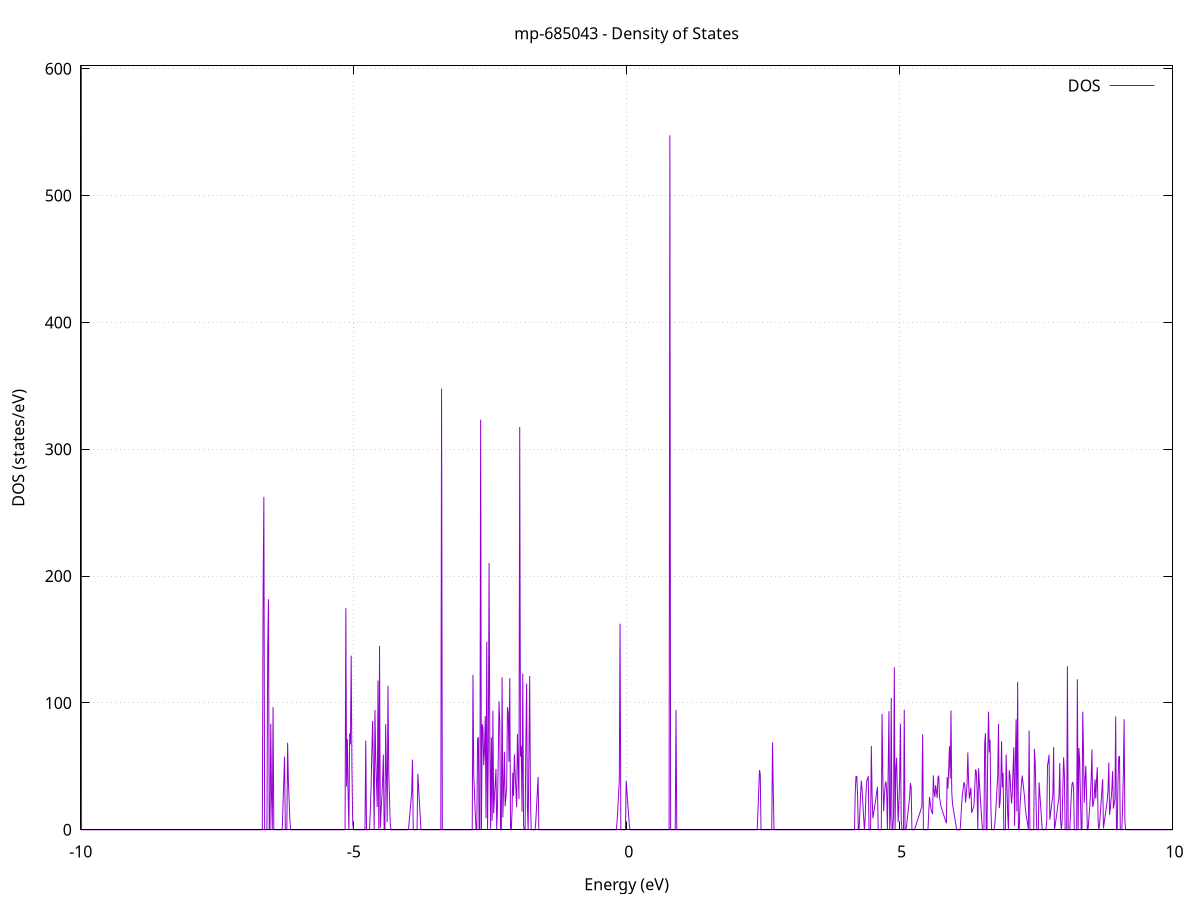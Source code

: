 set title 'mp-685043 - Density of States'
set xlabel 'Energy (eV)'
set ylabel 'DOS (states/eV)'
set grid
set xrange [-10:10]
set yrange [0:602.252]
set xzeroaxis lt -1
set terminal png size 800,600
set output 'mp-685043_dos_gnuplot.png'
plot '-' using 1:2 with lines title 'DOS'
-17.662400 0.000000
-17.648400 0.000000
-17.634400 0.000000
-17.620300 0.000000
-17.606300 0.000000
-17.592300 0.000000
-17.578200 0.000000
-17.564200 0.000000
-17.550200 0.000000
-17.536100 0.000000
-17.522100 0.000000
-17.508100 0.000000
-17.494000 0.000000
-17.480000 0.000000
-17.466000 0.000000
-17.451900 0.000000
-17.437900 0.000000
-17.423900 0.000000
-17.409800 0.000000
-17.395800 0.000000
-17.381800 0.000000
-17.367700 0.000000
-17.353700 0.000000
-17.339700 0.000000
-17.325600 0.000000
-17.311600 0.000000
-17.297600 0.000000
-17.283500 0.000000
-17.269500 0.000000
-17.255500 0.000000
-17.241400 0.000000
-17.227400 0.000000
-17.213400 0.000000
-17.199300 0.000000
-17.185300 0.000000
-17.171300 0.000000
-17.157200 0.000000
-17.143200 0.000000
-17.129200 0.000000
-17.115100 0.000000
-17.101100 0.000000
-17.087100 0.000000
-17.073000 0.000000
-17.059000 0.000000
-17.045000 0.000000
-17.030900 0.000000
-17.016900 0.000000
-17.002900 0.000000
-16.988800 0.000000
-16.974800 0.000000
-16.960800 0.000000
-16.946700 0.000000
-16.932700 0.000000
-16.918700 0.000000
-16.904600 0.000000
-16.890600 0.000000
-16.876600 0.000000
-16.862500 0.000000
-16.848500 0.000000
-16.834500 0.000000
-16.820400 0.000000
-16.806400 0.000000
-16.792400 0.000000
-16.778300 0.000000
-16.764300 0.000000
-16.750300 0.000000
-16.736200 0.000000
-16.722200 0.000000
-16.708200 0.000000
-16.694100 0.000000
-16.680100 0.000000
-16.666100 0.000000
-16.652000 0.000000
-16.638000 0.000000
-16.624000 0.000000
-16.609900 0.000000
-16.595900 0.000000
-16.581900 0.000000
-16.567800 0.000000
-16.553800 0.000000
-16.539800 0.000000
-16.525700 0.000000
-16.511700 0.000000
-16.497700 0.000000
-16.483600 0.000000
-16.469600 0.000000
-16.455600 0.000000
-16.441500 0.000000
-16.427500 0.000000
-16.413500 0.000000
-16.399400 0.000000
-16.385400 89.195500
-16.371400 0.000000
-16.357300 140.944600
-16.343300 0.000000
-16.329300 0.000000
-16.315200 0.000000
-16.301200 0.000000
-16.287200 0.000000
-16.273100 0.000000
-16.259100 0.000000
-16.245100 0.000000
-16.231000 0.000000
-16.217000 0.000000
-16.203000 0.000000
-16.188900 0.000000
-16.174900 0.000000
-16.160900 0.000000
-16.146800 0.000000
-16.132800 0.000000
-16.118800 0.000000
-16.104700 0.000000
-16.090700 0.000000
-16.076700 0.000000
-16.062600 0.000000
-16.048600 0.000000
-16.034600 0.000000
-16.020500 0.000000
-16.006500 0.000000
-15.992500 0.000000
-15.978400 0.000000
-15.964400 0.000000
-15.950400 0.000000
-15.936300 0.000000
-15.922300 0.000000
-15.908300 0.000000
-15.894200 0.000000
-15.880200 0.000000
-15.866200 0.000000
-15.852100 0.000000
-15.838100 0.000000
-15.824100 0.000000
-15.810000 0.000000
-15.796000 0.000000
-15.782000 0.000000
-15.767900 304.097700
-15.753900 122.849200
-15.739900 0.000000
-15.725800 41.568400
-15.711800 0.000000
-15.697800 0.000000
-15.683700 0.000000
-15.669700 0.000000
-15.655700 0.000000
-15.641600 0.000000
-15.627600 0.000000
-15.613600 0.000000
-15.599500 0.000000
-15.585500 0.000000
-15.571500 0.000000
-15.557400 56.469600
-15.543400 0.000000
-15.529400 138.258600
-15.515300 0.000000
-15.501300 0.000000
-15.487200 0.000000
-15.473200 0.000000
-15.459200 0.000000
-15.445100 0.000000
-15.431100 0.000000
-15.417100 0.000000
-15.403000 0.000000
-15.389000 0.000000
-15.375000 0.000000
-15.360900 3858.712800
-15.346900 40.014000
-15.332900 0.000000
-15.318800 0.000000
-15.304800 0.000000
-15.290800 0.000000
-15.276700 292.491300
-15.262700 425.018900
-15.248700 253.061500
-15.234600 0.000000
-15.220600 0.000000
-15.206600 0.000000
-15.192500 0.000000
-15.178500 0.000000
-15.164500 0.000000
-15.150400 0.000000
-15.136400 0.000000
-15.122400 0.000000
-15.108300 0.000000
-15.094300 0.000000
-15.080300 0.000000
-15.066200 0.000000
-15.052200 0.000000
-15.038200 0.000000
-15.024100 0.000000
-15.010100 0.000000
-14.996100 0.000000
-14.982000 0.000000
-14.968000 0.000000
-14.954000 0.000000
-14.939900 0.000000
-14.925900 0.000000
-14.911900 0.000000
-14.897800 0.000000
-14.883800 0.000000
-14.869800 0.000000
-14.855700 0.000000
-14.841700 0.000000
-14.827700 0.000000
-14.813600 0.000000
-14.799600 0.000000
-14.785600 0.000000
-14.771500 0.000000
-14.757500 0.000000
-14.743500 0.000000
-14.729400 0.000000
-14.715400 0.000000
-14.701400 0.000000
-14.687300 110.612700
-14.673300 0.000000
-14.659300 0.000000
-14.645200 0.000000
-14.631200 0.000000
-14.617200 0.000000
-14.603100 0.000000
-14.589100 0.000000
-14.575100 0.000000
-14.561000 0.000000
-14.547000 0.000000
-14.533000 0.000000
-14.518900 0.000000
-14.504900 0.000000
-14.490900 0.000000
-14.476800 0.000000
-14.462800 0.000000
-14.448800 0.000000
-14.434700 0.000000
-14.420700 0.000000
-14.406700 0.000000
-14.392600 0.000000
-14.378600 0.000000
-14.364600 0.000000
-14.350500 0.000000
-14.336500 0.000000
-14.322500 0.000000
-14.308400 0.000000
-14.294400 0.000000
-14.280400 0.000000
-14.266300 0.000000
-14.252300 0.000000
-14.238300 0.000000
-14.224200 0.000000
-14.210200 0.000000
-14.196200 0.000000
-14.182100 0.000000
-14.168100 0.000000
-14.154100 0.000000
-14.140000 0.000000
-14.126000 0.000000
-14.112000 0.000000
-14.097900 0.000000
-14.083900 0.000000
-14.069900 0.000000
-14.055800 0.000000
-14.041800 0.000000
-14.027800 0.000000
-14.013700 0.000000
-13.999700 0.000000
-13.985700 0.000000
-13.971600 0.000000
-13.957600 0.000000
-13.943600 0.000000
-13.929500 0.000000
-13.915500 0.000000
-13.901500 0.000000
-13.887400 0.000000
-13.873400 0.000000
-13.859400 0.000000
-13.845300 0.000000
-13.831300 0.000000
-13.817300 0.000000
-13.803200 0.000000
-13.789200 0.000000
-13.775200 0.000000
-13.761100 0.000000
-13.747100 0.000000
-13.733100 0.000000
-13.719000 0.000000
-13.705000 0.000000
-13.691000 0.000000
-13.676900 0.000000
-13.662900 0.000000
-13.648900 0.000000
-13.634800 0.000000
-13.620800 0.000000
-13.606800 0.000000
-13.592700 0.000000
-13.578700 0.000000
-13.564700 0.000000
-13.550600 0.000000
-13.536600 0.000000
-13.522600 0.000000
-13.508500 0.000000
-13.494500 0.000000
-13.480500 0.000000
-13.466400 0.000000
-13.452400 0.000000
-13.438400 0.000000
-13.424300 0.000000
-13.410300 0.000000
-13.396300 0.000000
-13.382200 0.000000
-13.368200 0.000000
-13.354200 0.000000
-13.340100 0.000000
-13.326100 0.000000
-13.312100 0.000000
-13.298000 0.000000
-13.284000 0.000000
-13.269900 0.000000
-13.255900 0.000000
-13.241900 0.000000
-13.227800 0.000000
-13.213800 0.000000
-13.199800 0.000000
-13.185700 0.000000
-13.171700 0.000000
-13.157700 0.000000
-13.143600 0.000000
-13.129600 0.000000
-13.115600 0.000000
-13.101500 0.000000
-13.087500 0.000000
-13.073500 0.000000
-13.059400 0.000000
-13.045400 0.000000
-13.031400 0.000000
-13.017300 0.000000
-13.003300 0.000000
-12.989300 0.000000
-12.975200 0.000000
-12.961200 0.000000
-12.947200 0.000000
-12.933100 0.000000
-12.919100 0.000000
-12.905100 0.000000
-12.891000 0.000000
-12.877000 0.000000
-12.863000 0.000000
-12.848900 0.000000
-12.834900 0.000000
-12.820900 0.000000
-12.806800 0.000000
-12.792800 0.000000
-12.778800 0.000000
-12.764700 0.000000
-12.750700 0.000000
-12.736700 0.000000
-12.722600 0.000000
-12.708600 0.000000
-12.694600 0.000000
-12.680500 0.000000
-12.666500 0.000000
-12.652500 0.000000
-12.638400 0.000000
-12.624400 0.000000
-12.610400 0.000000
-12.596300 0.000000
-12.582300 0.000000
-12.568300 0.000000
-12.554200 0.000000
-12.540200 0.000000
-12.526200 0.000000
-12.512100 0.000000
-12.498100 0.000000
-12.484100 0.000000
-12.470000 0.000000
-12.456000 0.000000
-12.442000 0.000000
-12.427900 0.000000
-12.413900 0.000000
-12.399900 0.000000
-12.385800 0.000000
-12.371800 0.000000
-12.357800 0.000000
-12.343700 0.000000
-12.329700 0.000000
-12.315700 0.000000
-12.301600 0.000000
-12.287600 0.000000
-12.273600 0.000000
-12.259500 0.000000
-12.245500 0.000000
-12.231500 0.000000
-12.217400 0.000000
-12.203400 0.000000
-12.189400 0.000000
-12.175300 0.000000
-12.161300 0.000000
-12.147300 0.000000
-12.133200 0.000000
-12.119200 0.000000
-12.105200 0.000000
-12.091100 0.000000
-12.077100 0.000000
-12.063100 0.000000
-12.049000 0.000000
-12.035000 0.000000
-12.021000 0.000000
-12.006900 0.000000
-11.992900 0.000000
-11.978900 0.000000
-11.964800 0.000000
-11.950800 0.000000
-11.936800 0.000000
-11.922700 0.000000
-11.908700 0.000000
-11.894700 0.000000
-11.880600 0.000000
-11.866600 0.000000
-11.852600 0.000000
-11.838500 0.000000
-11.824500 0.000000
-11.810500 0.000000
-11.796400 0.000000
-11.782400 0.000000
-11.768400 0.000000
-11.754300 0.000000
-11.740300 0.000000
-11.726300 0.000000
-11.712200 0.000000
-11.698200 0.000000
-11.684200 0.000000
-11.670100 0.000000
-11.656100 0.000000
-11.642100 0.000000
-11.628000 0.000000
-11.614000 0.000000
-11.600000 0.000000
-11.585900 0.000000
-11.571900 0.000000
-11.557900 0.000000
-11.543800 0.000000
-11.529800 0.000000
-11.515800 0.000000
-11.501700 0.000000
-11.487700 0.000000
-11.473700 0.000000
-11.459600 0.000000
-11.445600 0.000000
-11.431600 0.000000
-11.417500 0.000000
-11.403500 0.000000
-11.389500 0.000000
-11.375400 0.000000
-11.361400 0.000000
-11.347400 0.000000
-11.333300 0.000000
-11.319300 0.000000
-11.305300 0.000000
-11.291200 0.000000
-11.277200 0.000000
-11.263200 0.000000
-11.249100 0.000000
-11.235100 0.000000
-11.221100 0.000000
-11.207000 0.000000
-11.193000 0.000000
-11.179000 0.000000
-11.164900 0.000000
-11.150900 0.000000
-11.136900 0.000000
-11.122800 0.000000
-11.108800 0.000000
-11.094700 0.000000
-11.080700 0.000000
-11.066700 0.000000
-11.052600 0.000000
-11.038600 0.000000
-11.024600 0.000000
-11.010500 0.000000
-10.996500 0.000000
-10.982500 0.000000
-10.968400 0.000000
-10.954400 0.000000
-10.940400 0.000000
-10.926300 0.000000
-10.912300 0.000000
-10.898300 0.000000
-10.884200 0.000000
-10.870200 0.000000
-10.856200 0.000000
-10.842100 0.000000
-10.828100 0.000000
-10.814100 0.000000
-10.800000 0.000000
-10.786000 0.000000
-10.772000 0.000000
-10.757900 0.000000
-10.743900 0.000000
-10.729900 0.000000
-10.715800 0.000000
-10.701800 0.000000
-10.687800 0.000000
-10.673700 0.000000
-10.659700 0.000000
-10.645700 0.000000
-10.631600 0.000000
-10.617600 0.000000
-10.603600 0.000000
-10.589500 0.000000
-10.575500 0.000000
-10.561500 0.000000
-10.547400 0.000000
-10.533400 0.000000
-10.519400 0.000000
-10.505300 0.000000
-10.491300 0.000000
-10.477300 0.000000
-10.463200 0.000000
-10.449200 0.000000
-10.435200 0.000000
-10.421100 0.000000
-10.407100 0.000000
-10.393100 0.000000
-10.379000 0.000000
-10.365000 0.000000
-10.351000 0.000000
-10.336900 0.000000
-10.322900 0.000000
-10.308900 0.000000
-10.294800 0.000000
-10.280800 0.000000
-10.266800 0.000000
-10.252700 0.000000
-10.238700 0.000000
-10.224700 0.000000
-10.210600 0.000000
-10.196600 0.000000
-10.182600 0.000000
-10.168500 0.000000
-10.154500 0.000000
-10.140500 0.000000
-10.126400 0.000000
-10.112400 0.000000
-10.098400 0.000000
-10.084300 0.000000
-10.070300 0.000000
-10.056300 0.000000
-10.042200 0.000000
-10.028200 0.000000
-10.014200 0.000000
-10.000100 3830.138400
-9.986100 0.000000
-9.972100 0.000000
-9.958000 0.000000
-9.944000 0.000000
-9.930000 0.000000
-9.915900 0.000000
-9.901900 0.000000
-9.887900 0.000000
-9.873800 0.000000
-9.859800 0.000000
-9.845800 0.000000
-9.831700 0.000000
-9.817700 0.000000
-9.803700 0.000000
-9.789600 0.000000
-9.775600 0.000000
-9.761600 0.000000
-9.747500 0.000000
-9.733500 0.000000
-9.719500 0.000000
-9.705400 0.000000
-9.691400 0.000000
-9.677400 0.000000
-9.663300 0.000000
-9.649300 0.000000
-9.635300 0.000000
-9.621200 0.000000
-9.607200 0.000000
-9.593200 0.000000
-9.579100 0.000000
-9.565100 0.000000
-9.551100 0.000000
-9.537000 0.000000
-9.523000 0.000000
-9.509000 0.000000
-9.494900 0.000000
-9.480900 0.000000
-9.466900 0.000000
-9.452800 0.000000
-9.438800 0.000000
-9.424800 0.000000
-9.410700 0.000000
-9.396700 0.000000
-9.382700 0.000000
-9.368600 0.000000
-9.354600 0.000000
-9.340600 0.000000
-9.326500 0.000000
-9.312500 0.000000
-9.298500 0.000000
-9.284400 0.000000
-9.270400 0.000000
-9.256400 0.000000
-9.242300 0.000000
-9.228300 0.000000
-9.214300 0.000000
-9.200200 0.000000
-9.186200 0.000000
-9.172200 0.000000
-9.158100 0.000000
-9.144100 0.000000
-9.130100 0.000000
-9.116000 0.000000
-9.102000 0.000000
-9.088000 0.000000
-9.073900 0.000000
-9.059900 0.000000
-9.045900 0.000000
-9.031800 0.000000
-9.017800 0.000000
-9.003800 0.000000
-8.989700 0.000000
-8.975700 0.000000
-8.961700 0.000000
-8.947600 0.000000
-8.933600 0.000000
-8.919600 0.000000
-8.905500 0.000000
-8.891500 0.000000
-8.877400 0.000000
-8.863400 0.000000
-8.849400 0.000000
-8.835300 0.000000
-8.821300 0.000000
-8.807300 0.000000
-8.793200 0.000000
-8.779200 0.000000
-8.765200 0.000000
-8.751100 0.000000
-8.737100 0.000000
-8.723100 0.000000
-8.709000 0.000000
-8.695000 0.000000
-8.681000 0.000000
-8.666900 0.000000
-8.652900 0.000000
-8.638900 0.000000
-8.624800 0.000000
-8.610800 0.000000
-8.596800 0.000000
-8.582700 0.000000
-8.568700 0.000000
-8.554700 0.000000
-8.540600 0.000000
-8.526600 0.000000
-8.512600 0.000000
-8.498500 0.000000
-8.484500 0.000000
-8.470500 0.000000
-8.456400 0.000000
-8.442400 0.000000
-8.428400 0.000000
-8.414300 0.000000
-8.400300 0.000000
-8.386300 0.000000
-8.372200 0.000000
-8.358200 0.000000
-8.344200 0.000000
-8.330100 0.000000
-8.316100 0.000000
-8.302100 0.000000
-8.288000 0.000000
-8.274000 0.000000
-8.260000 0.000000
-8.245900 0.000000
-8.231900 0.000000
-8.217900 0.000000
-8.203800 0.000000
-8.189800 0.000000
-8.175800 0.000000
-8.161700 0.000000
-8.147700 0.000000
-8.133700 0.000000
-8.119600 0.000000
-8.105600 0.000000
-8.091600 0.000000
-8.077500 0.000000
-8.063500 0.000000
-8.049500 0.000000
-8.035400 0.000000
-8.021400 0.000000
-8.007400 0.000000
-7.993300 0.000000
-7.979300 0.000000
-7.965300 0.000000
-7.951200 0.000000
-7.937200 0.000000
-7.923200 0.000000
-7.909100 0.000000
-7.895100 0.000000
-7.881100 0.000000
-7.867000 0.000000
-7.853000 0.000000
-7.839000 0.000000
-7.824900 0.000000
-7.810900 0.000000
-7.796900 0.000000
-7.782800 0.000000
-7.768800 0.000000
-7.754800 0.000000
-7.740700 0.000000
-7.726700 0.000000
-7.712700 0.000000
-7.698600 0.000000
-7.684600 0.000000
-7.670600 0.000000
-7.656500 0.000000
-7.642500 0.000000
-7.628500 0.000000
-7.614400 0.000000
-7.600400 0.000000
-7.586400 0.000000
-7.572300 0.000000
-7.558300 0.000000
-7.544300 0.000000
-7.530200 0.000000
-7.516200 0.000000
-7.502200 0.000000
-7.488100 0.000000
-7.474100 0.000000
-7.460100 0.000000
-7.446000 0.000000
-7.432000 0.000000
-7.418000 0.000000
-7.403900 0.000000
-7.389900 0.000000
-7.375900 0.000000
-7.361800 0.000000
-7.347800 0.000000
-7.333800 0.000000
-7.319700 0.000000
-7.305700 0.000000
-7.291700 0.000000
-7.277600 0.000000
-7.263600 0.000000
-7.249600 0.000000
-7.235500 0.000000
-7.221500 0.000000
-7.207500 0.000000
-7.193400 0.000000
-7.179400 0.000000
-7.165400 0.000000
-7.151300 0.000000
-7.137300 0.000000
-7.123300 0.000000
-7.109200 0.000000
-7.095200 0.000000
-7.081200 0.000000
-7.067100 0.000000
-7.053100 0.000000
-7.039100 0.000000
-7.025000 0.000000
-7.011000 0.000000
-6.997000 0.000000
-6.982900 0.000000
-6.968900 0.000000
-6.954900 0.000000
-6.940800 0.000000
-6.926800 0.000000
-6.912800 0.000000
-6.898700 0.000000
-6.884700 0.000000
-6.870700 0.000000
-6.856600 0.000000
-6.842600 0.000000
-6.828600 0.000000
-6.814500 0.000000
-6.800500 0.000000
-6.786500 0.000000
-6.772400 0.000000
-6.758400 0.000000
-6.744400 0.000000
-6.730300 0.000000
-6.716300 0.000000
-6.702300 0.000000
-6.688200 0.000000
-6.674200 0.000000
-6.660100 187.860200
-6.646100 262.425900
-6.632100 0.000000
-6.618000 0.000000
-6.604000 0.000000
-6.590000 0.000000
-6.575900 142.431800
-6.561900 181.710700
-6.547900 0.000000
-6.533800 0.000000
-6.519800 83.610300
-6.505800 26.452500
-6.491700 0.000000
-6.477700 96.756400
-6.463700 0.000000
-6.449600 0.000000
-6.435600 0.000000
-6.421600 0.000000
-6.407500 0.000000
-6.393500 0.000000
-6.379500 0.000000
-6.365400 0.000000
-6.351400 0.000000
-6.337400 0.000000
-6.323300 0.000000
-6.309300 0.954200
-6.295300 19.841400
-6.281200 38.728600
-6.267200 57.615800
-6.253200 0.000000
-6.239100 0.000000
-6.225100 0.000000
-6.211100 68.644800
-6.197000 38.019100
-6.183000 22.769000
-6.169000 7.519000
-6.154900 0.000000
-6.140900 0.000000
-6.126900 0.000000
-6.112800 0.000000
-6.098800 0.000000
-6.084800 0.000000
-6.070700 0.000000
-6.056700 0.000000
-6.042700 0.000000
-6.028600 0.000000
-6.014600 0.000000
-6.000600 0.000000
-5.986500 0.000000
-5.972500 0.000000
-5.958500 0.000000
-5.944400 0.000000
-5.930400 0.000000
-5.916400 0.000000
-5.902300 0.000000
-5.888300 0.000000
-5.874300 0.000000
-5.860200 0.000000
-5.846200 0.000000
-5.832200 0.000000
-5.818100 0.000000
-5.804100 0.000000
-5.790100 0.000000
-5.776000 0.000000
-5.762000 0.000000
-5.748000 0.000000
-5.733900 0.000000
-5.719900 0.000000
-5.705900 0.000000
-5.691800 0.000000
-5.677800 0.000000
-5.663800 0.000000
-5.649700 0.000000
-5.635700 0.000000
-5.621700 0.000000
-5.607600 0.000000
-5.593600 0.000000
-5.579600 0.000000
-5.565500 0.000000
-5.551500 0.000000
-5.537500 0.000000
-5.523400 0.000000
-5.509400 0.000000
-5.495400 0.000000
-5.481300 0.000000
-5.467300 0.000000
-5.453300 0.000000
-5.439200 0.000000
-5.425200 0.000000
-5.411200 0.000000
-5.397100 0.000000
-5.383100 0.000000
-5.369100 0.000000
-5.355000 0.000000
-5.341000 0.000000
-5.327000 0.000000
-5.312900 0.000000
-5.298900 0.000000
-5.284900 0.000000
-5.270800 0.000000
-5.256800 0.000000
-5.242800 0.000000
-5.228700 0.000000
-5.214700 0.000000
-5.200700 0.000000
-5.186600 0.000000
-5.172600 0.000000
-5.158600 0.000000
-5.144500 174.737100
-5.130500 33.987700
-5.116500 71.470100
-5.102400 28.651700
-5.088400 0.000000
-5.074400 75.967600
-5.060300 67.300600
-5.046300 137.287700
-5.032300 47.730500
-5.018200 4.930100
-5.004200 0.000000
-4.990200 0.000000
-4.976100 0.000000
-4.962100 0.000000
-4.948100 0.000000
-4.934000 0.000000
-4.920000 0.000000
-4.906000 0.000000
-4.891900 0.000000
-4.877900 0.000000
-4.863900 0.000000
-4.849800 0.000000
-4.835800 0.000000
-4.821800 0.000000
-4.807700 0.000000
-4.793700 0.000000
-4.779700 70.276800
-4.765600 0.000000
-4.751600 0.000000
-4.737600 0.000000
-4.723500 0.000000
-4.709500 0.363600
-4.695500 15.047800
-4.681400 34.034800
-4.667400 62.411500
-4.653400 85.834400
-4.639300 45.380000
-4.625300 0.000000
-4.611300 94.421000
-4.597200 56.918200
-4.583200 37.386800
-4.569200 17.855500
-4.555100 117.677800
-4.541100 0.000000
-4.527100 144.872700
-4.513000 1.489500
-4.499000 13.782500
-4.484900 26.075500
-4.470900 38.368500
-4.456900 59.312300
-4.442800 0.000000
-4.428800 0.000000
-4.414800 83.258400
-4.400700 44.676300
-4.386700 6.094100
-4.372700 113.524300
-4.358600 46.091600
-4.344600 25.156700
-4.330600 4.221800
-4.316500 0.000000
-4.302500 0.000000
-4.288500 0.000000
-4.274400 0.000000
-4.260400 0.000000
-4.246400 0.000000
-4.232300 0.000000
-4.218300 0.000000
-4.204300 0.000000
-4.190200 0.000000
-4.176200 0.000000
-4.162200 0.000000
-4.148100 0.000000
-4.134100 0.000000
-4.120100 0.000000
-4.106000 0.000000
-4.092000 0.000000
-4.078000 0.000000
-4.063900 0.000000
-4.049900 0.000000
-4.035900 0.000000
-4.021800 0.000000
-4.007800 0.000000
-3.993800 1.522600
-3.979700 8.603300
-3.965700 15.683900
-3.951700 22.764600
-3.937600 29.845300
-3.923600 55.291100
-3.909600 0.000000
-3.895500 0.000000
-3.881500 0.000000
-3.867500 0.000000
-3.853400 0.000000
-3.839400 0.000000
-3.825400 44.182300
-3.811300 33.401600
-3.797300 22.624000
-3.783300 11.846400
-3.769200 1.068700
-3.755200 0.000000
-3.741200 0.000000
-3.727100 0.000000
-3.713100 0.000000
-3.699100 0.000000
-3.685000 0.000000
-3.671000 0.000000
-3.657000 0.000000
-3.642900 0.000000
-3.628900 0.000000
-3.614900 0.000000
-3.600800 0.000000
-3.586800 0.000000
-3.572800 0.000000
-3.558700 0.000000
-3.544700 0.000000
-3.530700 0.000000
-3.516600 0.000000
-3.502600 0.000000
-3.488600 0.000000
-3.474500 0.000000
-3.460500 0.000000
-3.446500 0.000000
-3.432400 0.000000
-3.418400 0.000000
-3.404400 0.000000
-3.390300 347.807300
-3.376300 0.000000
-3.362300 0.000000
-3.348200 0.000000
-3.334200 0.000000
-3.320200 0.000000
-3.306100 0.000000
-3.292100 0.000000
-3.278100 0.000000
-3.264000 0.000000
-3.250000 0.000000
-3.236000 0.000000
-3.221900 0.000000
-3.207900 0.000000
-3.193900 0.000000
-3.179800 0.000000
-3.165800 0.000000
-3.151800 0.000000
-3.137700 0.000000
-3.123700 0.000000
-3.109700 0.000000
-3.095600 0.000000
-3.081600 0.000000
-3.067600 0.000000
-3.053500 0.000000
-3.039500 0.000000
-3.025500 0.000000
-3.011400 0.000000
-2.997400 0.000000
-2.983400 0.000000
-2.969300 0.000000
-2.955300 0.000000
-2.941300 0.000000
-2.927200 0.000000
-2.913200 0.000000
-2.899200 0.000000
-2.885100 0.000000
-2.871100 0.000000
-2.857100 0.000000
-2.843000 0.000000
-2.829000 0.000000
-2.815000 122.119800
-2.800900 42.941700
-2.786900 27.591700
-2.772900 12.241800
-2.758800 0.000000
-2.744800 0.000000
-2.730800 71.288300
-2.716700 73.097200
-2.702700 0.000000
-2.688700 0.000000
-2.674600 323.251800
-2.660600 0.000000
-2.646600 83.200000
-2.632500 80.099200
-2.618500 50.867200
-2.604500 63.016400
-2.590400 89.520900
-2.576400 9.058400
-2.562400 148.185800
-2.548300 0.000000
-2.534300 61.386300
-2.520300 210.308000
-2.506200 67.026000
-2.492200 0.000000
-2.478200 72.880000
-2.464100 7.135200
-2.450100 93.919300
-2.436100 12.966100
-2.422000 24.630700
-2.408000 36.295200
-2.394000 47.959800
-2.379900 0.000000
-2.365900 19.172900
-2.351900 57.390400
-2.337800 101.272700
-2.323800 84.209000
-2.309800 0.000000
-2.295700 0.000000
-2.281700 120.231200
-2.267600 9.719300
-2.253600 33.379500
-2.239600 61.498200
-2.225500 18.486000
-2.211500 26.134200
-2.197500 33.782400
-2.183400 96.617800
-2.169400 92.392000
-2.155400 53.599400
-2.141300 119.397900
-2.127300 0.000000
-2.113300 0.000000
-2.099200 15.210100
-2.085200 45.061100
-2.071200 26.582500
-2.057100 59.488700
-2.043100 45.561900
-2.029100 31.635100
-2.015000 17.708300
-2.001000 75.707300
-1.987000 50.173200
-1.972900 24.137300
-1.958900 317.524700
-1.944900 57.741400
-1.930800 66.419200
-1.916800 14.215200
-1.902800 123.113000
-1.888700 3.532100
-1.874700 0.000000
-1.860700 0.000000
-1.846600 66.293500
-1.832600 115.199800
-1.818600 19.284100
-1.804500 0.000000
-1.790500 59.343500
-1.776500 121.262200
-1.762400 25.575600
-1.748400 0.000000
-1.734400 0.000000
-1.720300 0.000000
-1.706300 0.000000
-1.692300 0.000000
-1.678200 0.000000
-1.664200 6.691100
-1.650200 18.378400
-1.636100 30.065700
-1.622100 41.753100
-1.608100 0.000000
-1.594000 0.000000
-1.580000 0.000000
-1.566000 0.000000
-1.551900 0.000000
-1.537900 0.000000
-1.523900 0.000000
-1.509800 0.000000
-1.495800 0.000000
-1.481800 0.000000
-1.467700 0.000000
-1.453700 0.000000
-1.439700 0.000000
-1.425600 0.000000
-1.411600 0.000000
-1.397600 0.000000
-1.383500 0.000000
-1.369500 0.000000
-1.355500 0.000000
-1.341400 0.000000
-1.327400 0.000000
-1.313400 0.000000
-1.299300 0.000000
-1.285300 0.000000
-1.271300 0.000000
-1.257200 0.000000
-1.243200 0.000000
-1.229200 0.000000
-1.215100 0.000000
-1.201100 0.000000
-1.187100 0.000000
-1.173000 0.000000
-1.159000 0.000000
-1.145000 0.000000
-1.130900 0.000000
-1.116900 0.000000
-1.102900 0.000000
-1.088800 0.000000
-1.074800 0.000000
-1.060800 0.000000
-1.046700 0.000000
-1.032700 0.000000
-1.018700 0.000000
-1.004600 0.000000
-0.990600 0.000000
-0.976600 0.000000
-0.962500 0.000000
-0.948500 0.000000
-0.934500 0.000000
-0.920400 0.000000
-0.906400 0.000000
-0.892400 0.000000
-0.878300 0.000000
-0.864300 0.000000
-0.850300 0.000000
-0.836200 0.000000
-0.822200 0.000000
-0.808200 0.000000
-0.794100 0.000000
-0.780100 0.000000
-0.766100 0.000000
-0.752000 0.000000
-0.738000 0.000000
-0.724000 0.000000
-0.709900 0.000000
-0.695900 0.000000
-0.681900 0.000000
-0.667800 0.000000
-0.653800 0.000000
-0.639800 0.000000
-0.625700 0.000000
-0.611700 0.000000
-0.597700 0.000000
-0.583600 0.000000
-0.569600 0.000000
-0.555600 0.000000
-0.541500 0.000000
-0.527500 0.000000
-0.513500 0.000000
-0.499400 0.000000
-0.485400 0.000000
-0.471400 0.000000
-0.457300 0.000000
-0.443300 0.000000
-0.429300 0.000000
-0.415200 0.000000
-0.401200 0.000000
-0.387200 0.000000
-0.373100 0.000000
-0.359100 0.000000
-0.345100 0.000000
-0.331000 0.000000
-0.317000 0.000000
-0.303000 0.000000
-0.288900 0.000000
-0.274900 0.000000
-0.260900 0.000000
-0.246800 0.000000
-0.232800 0.000000
-0.218800 0.000000
-0.204700 0.000000
-0.190700 0.000000
-0.176700 5.178400
-0.162600 16.326600
-0.148600 27.474700
-0.134600 38.622900
-0.120500 162.451100
-0.106500 0.000000
-0.092400 0.000000
-0.078400 0.000000
-0.064400 0.000000
-0.050300 0.000000
-0.036300 0.000000
-0.022300 0.000000
-0.008200 38.493400
0.005800 29.909500
0.019800 21.325600
0.033900 12.741600
0.047900 4.157700
0.061900 0.000000
0.076000 0.000000
0.090000 0.000000
0.104000 0.000000
0.118100 0.000000
0.132100 0.000000
0.146100 0.000000
0.160200 0.000000
0.174200 0.000000
0.188200 0.000000
0.202300 0.000000
0.216300 0.000000
0.230300 0.000000
0.244400 0.000000
0.258400 0.000000
0.272400 0.000000
0.286500 0.000000
0.300500 0.000000
0.314500 0.000000
0.328600 0.000000
0.342600 0.000000
0.356600 0.000000
0.370700 0.000000
0.384700 0.000000
0.398700 0.000000
0.412800 0.000000
0.426800 0.000000
0.440800 0.000000
0.454900 0.000000
0.468900 0.000000
0.482900 0.000000
0.497000 0.000000
0.511000 0.000000
0.525000 0.000000
0.539100 0.000000
0.553100 0.000000
0.567100 0.000000
0.581200 0.000000
0.595200 0.000000
0.609200 0.000000
0.623300 0.000000
0.637300 0.000000
0.651300 0.000000
0.665400 0.000000
0.679400 0.000000
0.693400 0.000000
0.707500 0.000000
0.721500 0.000000
0.735500 0.000000
0.749600 0.000000
0.763600 0.000000
0.777600 0.000000
0.791700 547.501900
0.805700 0.000000
0.819700 0.000000
0.833800 0.000000
0.847800 0.000000
0.861800 0.000000
0.875900 0.000000
0.889900 0.000000
0.903900 94.509100
0.918000 0.000000
0.932000 0.000000
0.946000 0.000000
0.960100 0.000000
0.974100 0.000000
0.988100 0.000000
1.002200 0.000000
1.016200 0.000000
1.030200 0.000000
1.044300 0.000000
1.058300 0.000000
1.072300 0.000000
1.086400 0.000000
1.100400 0.000000
1.114400 0.000000
1.128500 0.000000
1.142500 0.000000
1.156500 0.000000
1.170600 0.000000
1.184600 0.000000
1.198600 0.000000
1.212700 0.000000
1.226700 0.000000
1.240700 0.000000
1.254800 0.000000
1.268800 0.000000
1.282800 0.000000
1.296900 0.000000
1.310900 0.000000
1.324900 0.000000
1.339000 0.000000
1.353000 0.000000
1.367000 0.000000
1.381100 0.000000
1.395100 0.000000
1.409100 0.000000
1.423200 0.000000
1.437200 0.000000
1.451200 0.000000
1.465300 0.000000
1.479300 0.000000
1.493300 0.000000
1.507400 0.000000
1.521400 0.000000
1.535400 0.000000
1.549500 0.000000
1.563500 0.000000
1.577500 0.000000
1.591600 0.000000
1.605600 0.000000
1.619600 0.000000
1.633700 0.000000
1.647700 0.000000
1.661700 0.000000
1.675800 0.000000
1.689800 0.000000
1.703800 0.000000
1.717900 0.000000
1.731900 0.000000
1.745900 0.000000
1.760000 0.000000
1.774000 0.000000
1.788000 0.000000
1.802100 0.000000
1.816100 0.000000
1.830100 0.000000
1.844200 0.000000
1.858200 0.000000
1.872200 0.000000
1.886300 0.000000
1.900300 0.000000
1.914300 0.000000
1.928400 0.000000
1.942400 0.000000
1.956400 0.000000
1.970500 0.000000
1.984500 0.000000
1.998500 0.000000
2.012600 0.000000
2.026600 0.000000
2.040600 0.000000
2.054700 0.000000
2.068700 0.000000
2.082700 0.000000
2.096800 0.000000
2.110800 0.000000
2.124900 0.000000
2.138900 0.000000
2.152900 0.000000
2.167000 0.000000
2.181000 0.000000
2.195000 0.000000
2.209100 0.000000
2.223100 0.000000
2.237100 0.000000
2.251200 0.000000
2.265200 0.000000
2.279200 0.000000
2.293300 0.000000
2.307300 0.000000
2.321300 0.000000
2.335400 0.000000
2.349400 0.000000
2.363400 0.000000
2.377500 0.000000
2.391500 0.000000
2.405500 14.499800
2.419600 30.773200
2.433600 47.046600
2.447600 43.646700
2.461700 0.000000
2.475700 0.000000
2.489700 0.000000
2.503800 0.000000
2.517800 0.000000
2.531800 0.000000
2.545900 0.000000
2.559900 0.000000
2.573900 0.000000
2.588000 0.000000
2.602000 0.000000
2.616000 0.000000
2.630100 0.000000
2.644100 0.000000
2.658100 0.000000
2.672200 68.885000
2.686200 30.996100
2.700200 0.000000
2.714300 0.000000
2.728300 0.000000
2.742300 0.000000
2.756400 0.000000
2.770400 0.000000
2.784400 0.000000
2.798500 0.000000
2.812500 0.000000
2.826500 0.000000
2.840600 0.000000
2.854600 0.000000
2.868600 0.000000
2.882700 0.000000
2.896700 0.000000
2.910700 0.000000
2.924800 0.000000
2.938800 0.000000
2.952800 0.000000
2.966900 0.000000
2.980900 0.000000
2.994900 0.000000
3.009000 0.000000
3.023000 0.000000
3.037000 0.000000
3.051100 0.000000
3.065100 0.000000
3.079100 0.000000
3.093200 0.000000
3.107200 0.000000
3.121200 0.000000
3.135300 0.000000
3.149300 0.000000
3.163300 0.000000
3.177400 0.000000
3.191400 0.000000
3.205400 0.000000
3.219500 0.000000
3.233500 0.000000
3.247500 0.000000
3.261600 0.000000
3.275600 0.000000
3.289600 0.000000
3.303700 0.000000
3.317700 0.000000
3.331700 0.000000
3.345800 0.000000
3.359800 0.000000
3.373800 0.000000
3.387900 0.000000
3.401900 0.000000
3.415900 0.000000
3.430000 0.000000
3.444000 0.000000
3.458000 0.000000
3.472100 0.000000
3.486100 0.000000
3.500100 0.000000
3.514200 0.000000
3.528200 0.000000
3.542200 0.000000
3.556300 0.000000
3.570300 0.000000
3.584300 0.000000
3.598400 0.000000
3.612400 0.000000
3.626400 0.000000
3.640500 0.000000
3.654500 0.000000
3.668500 0.000000
3.682600 0.000000
3.696600 0.000000
3.710600 0.000000
3.724700 0.000000
3.738700 0.000000
3.752700 0.000000
3.766800 0.000000
3.780800 0.000000
3.794800 0.000000
3.808900 0.000000
3.822900 0.000000
3.836900 0.000000
3.851000 0.000000
3.865000 0.000000
3.879000 0.000000
3.893100 0.000000
3.907100 0.000000
3.921100 0.000000
3.935200 0.000000
3.949200 0.000000
3.963200 0.000000
3.977300 0.000000
3.991300 0.000000
4.005300 0.000000
4.019400 0.000000
4.033400 0.000000
4.047400 0.000000
4.061500 0.000000
4.075500 0.000000
4.089500 0.000000
4.103600 0.000000
4.117600 0.000000
4.131600 0.000000
4.145700 0.000000
4.159700 0.000000
4.173700 0.000000
4.187800 29.547400
4.201800 42.055100
4.215800 42.037500
4.229900 28.005200
4.243900 0.000000
4.257900 0.000000
4.272000 13.547000
4.286000 28.183300
4.300100 38.648400
4.314100 31.038000
4.328100 20.260100
4.342200 9.482300
4.356200 0.000000
4.370200 9.811300
4.384300 28.216600
4.398300 38.340700
4.412300 40.317700
4.426400 42.294600
4.440400 0.000000
4.454400 0.000000
4.468500 0.000000
4.482500 66.031200
4.496500 28.021500
4.510600 9.022300
4.524600 12.909500
4.538600 16.796700
4.552700 20.683900
4.566700 24.893300
4.580700 29.380500
4.594800 33.867600
4.608800 0.000000
4.622800 0.000000
4.636900 0.000000
4.650900 0.000000
4.664900 0.000000
4.679000 91.198500
4.693000 43.651600
4.707000 14.779400
4.721100 26.013900
4.735100 34.611800
4.749100 38.084300
4.763200 31.835000
4.777200 0.000000
4.791200 45.774700
4.805300 93.483900
4.819300 0.000000
4.833300 11.218800
4.847400 104.020800
4.861400 0.000000
4.875400 0.000000
4.889500 10.513500
4.903500 128.137200
4.917500 0.000000
4.931600 47.823900
4.945600 56.835200
4.959600 29.976000
4.973700 6.088100
4.987700 21.444400
5.001700 39.917600
5.015800 83.502900
5.029800 8.383100
5.043800 0.000000
5.057900 0.000000
5.071900 0.000000
5.085900 94.649800
5.100000 0.000000
5.114000 0.000000
5.128000 2.874700
5.142100 8.655100
5.156100 14.435500
5.170100 20.216000
5.184200 25.996400
5.198200 36.848500
5.212200 33.467200
5.226300 0.000000
5.240300 0.000000
5.254300 0.000000
5.268400 0.000000
5.282400 1.146500
5.296400 3.064900
5.310500 4.983400
5.324500 6.901800
5.338500 8.820300
5.352600 10.738800
5.366600 12.657200
5.380600 14.575700
5.394700 16.494100
5.408700 18.412600
5.422700 75.331900
5.436800 0.000000
5.450800 0.000000
5.464800 0.000000
5.478900 0.000000
5.492900 0.000000
5.506900 0.000000
5.521000 0.450500
5.535000 14.571300
5.549000 26.008800
5.563100 20.524700
5.577100 15.843800
5.591100 14.110500
5.605200 12.377300
5.619200 42.902400
5.633200 29.891500
5.647300 25.767800
5.661300 35.140900
5.675300 30.115700
5.689400 25.090400
5.703400 41.334900
5.717400 42.668300
5.731500 26.227900
5.745500 21.956300
5.759500 18.218100
5.773600 16.336900
5.787600 14.455800
5.801600 12.574700
5.815700 10.693600
5.829700 8.812400
5.843700 6.931300
5.857800 5.050200
5.871800 41.472100
5.885800 32.538200
5.899900 47.338300
5.913900 65.819400
5.927900 40.276500
5.942000 93.999300
5.956000 29.664000
5.970000 20.404600
5.984100 16.674500
5.998100 12.944400
6.012100 9.214200
6.026200 5.484100
6.040200 1.753900
6.054200 0.000000
6.068300 0.000000
6.082300 0.000000
6.096300 0.000000
6.110400 0.000000
6.124400 10.069500
6.138400 20.645300
6.152500 28.260900
6.166500 32.607700
6.180500 37.592700
6.194600 35.646900
6.208600 21.443700
6.222600 27.862200
6.236700 36.432300
6.250700 60.998200
6.264700 37.301500
6.278800 24.561600
6.292800 28.885200
6.306800 33.208700
6.320900 13.311000
6.334900 15.203900
6.348900 17.096800
6.363000 18.989700
6.377000 32.732300
6.391000 47.531100
6.405100 46.098000
6.419100 32.390500
6.433100 0.710600
6.447200 48.477700
6.461200 37.728800
6.475200 28.023100
6.489300 18.706800
6.503300 9.390500
6.517400 0.074300
6.531400 0.000000
6.545400 0.000000
6.559500 68.318500
6.573500 76.103200
6.587500 0.000000
6.601600 0.000000
6.615600 61.586900
6.629600 93.141700
6.643700 60.994000
6.657700 71.030300
6.671700 20.191000
6.685800 0.000000
6.699800 0.000000
6.713800 0.000000
6.727900 0.000000
6.741900 3.026400
6.755900 10.584400
6.770000 20.591900
6.784000 31.826100
6.798000 43.060300
6.812100 83.504800
6.826100 17.154000
6.840100 20.830200
6.854200 35.033400
6.868200 69.816000
6.882200 33.430900
6.896300 44.882700
6.910300 0.000000
6.924300 0.000000
6.938400 0.000000
6.952400 59.374700
6.966400 35.941900
6.980500 12.509100
6.994500 0.000000
7.008500 46.862500
7.022600 43.039700
7.036600 30.790500
7.050600 20.795600
7.064700 28.261100
7.078700 47.354400
7.092700 64.991400
7.106800 3.048600
7.120800 50.709300
7.134800 87.000800
7.148900 14.447700
7.162900 116.529200
7.176900 0.000000
7.191000 0.000000
7.205000 17.203500
7.219000 27.477600
7.233100 36.020300
7.247100 42.789900
7.261100 37.189300
7.275200 31.588800
7.289200 25.892000
7.303200 17.729400
7.317300 12.159100
7.331300 8.292200
7.345300 4.425200
7.359400 0.558300
7.373400 78.300300
7.387400 0.000000
7.401500 0.000000
7.415500 0.000000
7.429500 0.000000
7.443600 0.000000
7.457600 0.000000
7.471600 63.796500
7.485700 50.973200
7.499700 23.312500
7.513700 0.000000
7.527800 0.000000
7.541800 0.000000
7.555800 37.317100
7.569900 28.190700
7.583900 19.064400
7.597900 9.938100
7.612000 0.811700
7.626000 0.000000
7.640000 0.000000
7.654100 0.000000
7.668100 0.000000
7.682100 0.000000
7.696200 7.182900
7.710200 50.732700
7.724200 53.932500
7.738300 59.142300
7.752300 7.907000
7.766300 12.825500
7.780400 17.744000
7.794400 22.662500
7.808400 27.581000
7.822500 65.209700
7.836500 0.000000
7.850500 3.329800
7.864600 7.849300
7.878600 12.368800
7.892600 16.888200
7.906700 21.407700
7.920700 25.927200
7.934700 52.666100
7.948800 8.242600
7.962800 0.000000
7.976800 4.975400
7.990900 31.049100
8.004900 57.122700
8.018900 44.852500
8.033000 0.000000
8.047000 0.000000
8.061000 0.000000
8.075100 128.955600
8.089100 0.000000
8.103100 0.000000
8.117200 0.000000
8.131200 11.551200
8.145200 27.527200
8.159300 36.061300
8.173300 37.723400
8.187300 33.044500
8.201400 0.000000
8.215400 0.000000
8.229400 0.000000
8.243500 0.000000
8.257500 118.665900
8.271500 0.000000
8.285600 64.494300
8.299600 55.394900
8.313600 24.002400
8.327700 0.000000
8.341700 0.000000
8.355700 93.107500
8.369800 61.610700
8.383800 21.284400
8.397800 38.660700
8.411900 50.433600
8.425900 27.406300
8.439900 0.000000
8.454000 0.577200
8.468000 8.871000
8.482000 17.164900
8.496100 26.837300
8.510100 39.935500
8.524100 63.327600
8.538200 17.948500
8.552200 20.595900
8.566200 25.400200
8.580300 39.727500
8.594300 24.629800
8.608300 39.736700
8.622400 49.328700
8.636400 6.967700
8.650400 0.000000
8.664500 4.306900
8.678500 13.200200
8.692500 22.093500
8.706600 30.986800
8.720600 39.880100
8.734700 1.223500
8.748700 5.563400
8.762700 9.903400
8.776800 14.243300
8.790800 18.583200
8.804800 23.570300
8.818900 31.616900
8.832900 53.040600
8.846900 11.767100
8.861000 16.974300
8.875000 24.484800
8.889000 31.995300
8.903100 46.270900
8.917100 16.715900
8.931100 20.519800
8.945200 24.323600
8.959200 89.422500
8.973200 0.000000
8.987300 0.000000
9.001300 37.283600
9.015300 57.438200
9.029400 57.764300
9.043400 0.000000
9.057400 0.000000
9.071500 0.000000
9.085500 17.570100
9.099500 43.058500
9.113600 87.096200
9.127600 7.258000
9.141600 0.000000
9.155700 0.000000
9.169700 0.000000
9.183700 0.000000
9.197800 0.000000
9.211800 0.000000
9.225800 0.000000
9.239900 0.000000
9.253900 0.000000
9.267900 0.000000
9.282000 0.000000
9.296000 0.000000
9.310000 0.000000
9.324100 0.000000
9.338100 0.000000
9.352100 0.000000
9.366200 0.000000
9.380200 0.000000
9.394200 0.000000
9.408300 0.000000
9.422300 0.000000
9.436300 0.000000
9.450400 0.000000
9.464400 0.000000
9.478400 0.000000
9.492500 0.000000
9.506500 0.000000
9.520500 0.000000
9.534600 0.000000
9.548600 0.000000
9.562600 0.000000
9.576700 0.000000
9.590700 0.000000
9.604700 0.000000
9.618800 0.000000
9.632800 0.000000
9.646800 0.000000
9.660900 0.000000
9.674900 0.000000
9.688900 0.000000
9.703000 0.000000
9.717000 0.000000
9.731000 0.000000
9.745100 0.000000
9.759100 0.000000
9.773100 0.000000
9.787200 0.000000
9.801200 0.000000
9.815200 0.000000
9.829300 0.000000
9.843300 0.000000
9.857300 0.000000
9.871400 0.000000
9.885400 0.000000
9.899400 0.000000
9.913500 0.000000
9.927500 0.000000
9.941500 0.000000
9.955600 0.000000
9.969600 0.000000
9.983600 0.000000
9.997700 0.000000
10.011700 0.000000
10.025700 0.000000
10.039800 0.000000
10.053800 0.000000
10.067800 0.000000
10.081900 0.000000
10.095900 0.000000
10.109900 0.000000
10.124000 0.000000
10.138000 0.000000
10.152000 0.000000
10.166100 0.000000
10.180100 0.000000
10.194100 0.000000
10.208200 0.000000
10.222200 0.000000
10.236200 0.000000
10.250300 0.000000
10.264300 0.000000
10.278300 0.000000
10.292400 0.000000
10.306400 0.000000
10.320400 0.000000
10.334500 0.000000
10.348500 0.000000
10.362500 0.000000
10.376600 0.000000
10.390600 0.000000
10.404600 0.000000
e
